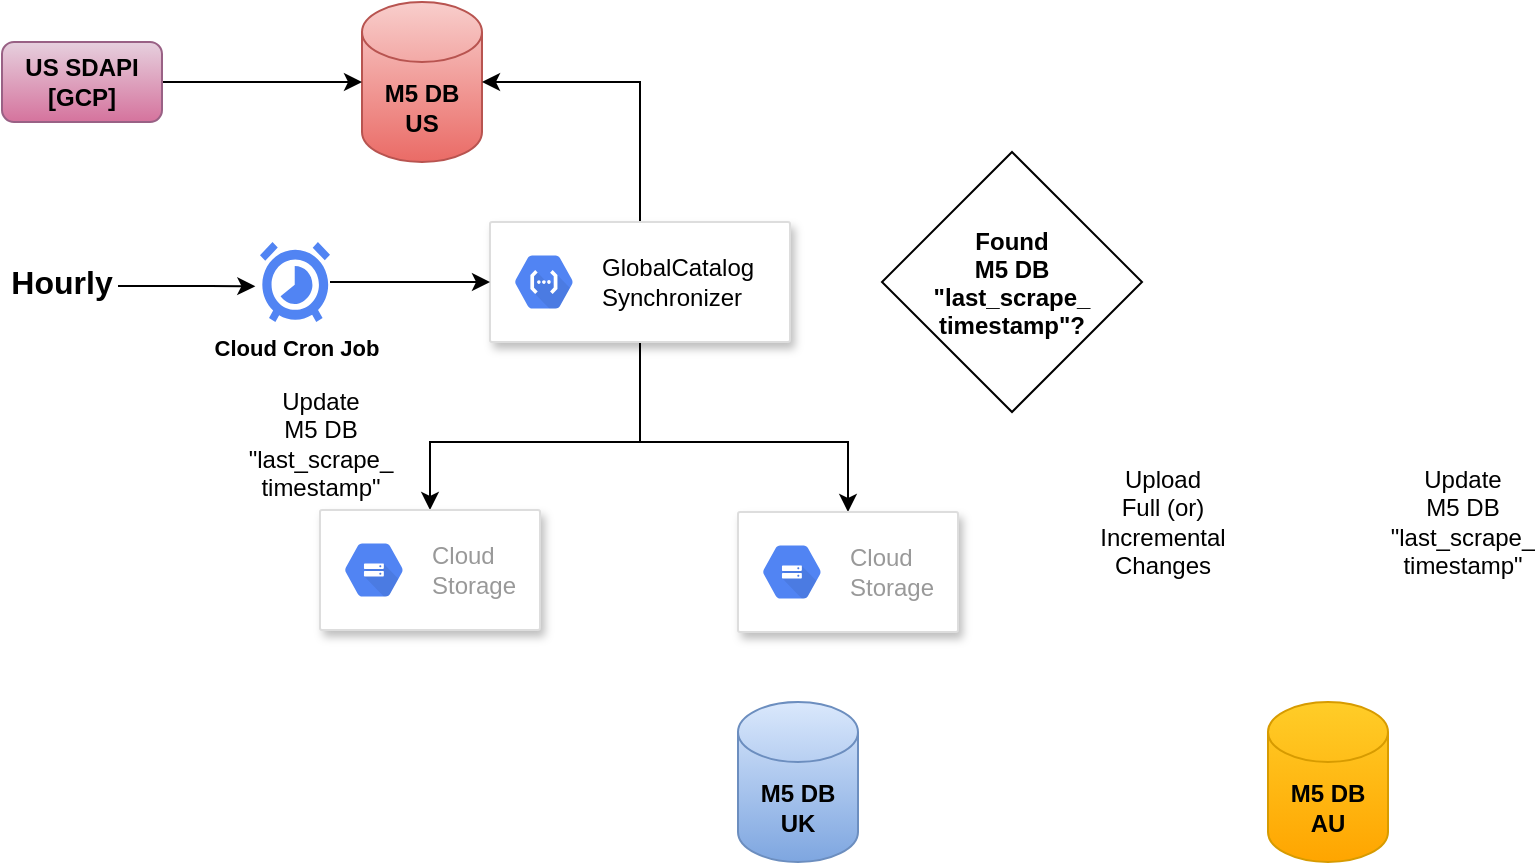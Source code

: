 <mxfile version="14.5.7" type="github">
  <diagram id="1P3oDNLEu6JYjWxT9ylu" name="Page-1">
    <mxGraphModel dx="1019" dy="519" grid="1" gridSize="10" guides="1" tooltips="1" connect="1" arrows="1" fold="1" page="1" pageScale="1" pageWidth="850" pageHeight="1100" math="0" shadow="0">
      <root>
        <mxCell id="0" />
        <mxCell id="1" parent="0" />
        <mxCell id="BaN6LKqBQSgXskJ5QQ7J-1" value="M5 DB&lt;br&gt;US" style="shape=cylinder3;whiteSpace=wrap;html=1;boundedLbl=1;backgroundOutline=1;size=15;fillColor=#f8cecc;strokeColor=#b85450;gradientColor=#ea6b66;fontStyle=1" vertex="1" parent="1">
          <mxGeometry x="230" y="70" width="60" height="80" as="geometry" />
        </mxCell>
        <mxCell id="BaN6LKqBQSgXskJ5QQ7J-2" value="M5 DB&lt;br&gt;UK" style="shape=cylinder3;whiteSpace=wrap;html=1;boundedLbl=1;backgroundOutline=1;size=15;fillColor=#dae8fc;strokeColor=#6c8ebf;gradientColor=#7ea6e0;fontStyle=1" vertex="1" parent="1">
          <mxGeometry x="418" y="420" width="60" height="80" as="geometry" />
        </mxCell>
        <mxCell id="BaN6LKqBQSgXskJ5QQ7J-3" value="M5 DB&lt;br&gt;AU" style="shape=cylinder3;whiteSpace=wrap;html=1;boundedLbl=1;backgroundOutline=1;size=15;fillColor=#ffcd28;strokeColor=#d79b00;gradientColor=#ffa500;fontStyle=1" vertex="1" parent="1">
          <mxGeometry x="683" y="420" width="60" height="80" as="geometry" />
        </mxCell>
        <mxCell id="BaN6LKqBQSgXskJ5QQ7J-9" style="edgeStyle=orthogonalEdgeStyle;rounded=0;orthogonalLoop=1;jettySize=auto;html=1;entryX=1;entryY=0.5;entryDx=0;entryDy=0;entryPerimeter=0;fontColor=#000000;" edge="1" parent="1" source="BaN6LKqBQSgXskJ5QQ7J-4" target="BaN6LKqBQSgXskJ5QQ7J-1">
          <mxGeometry relative="1" as="geometry">
            <Array as="points">
              <mxPoint x="369" y="110" />
            </Array>
          </mxGeometry>
        </mxCell>
        <mxCell id="BaN6LKqBQSgXskJ5QQ7J-18" style="edgeStyle=orthogonalEdgeStyle;rounded=0;orthogonalLoop=1;jettySize=auto;html=1;entryX=0.5;entryY=0;entryDx=0;entryDy=0;fontSize=16;fontColor=#000000;" edge="1" parent="1" target="BaN6LKqBQSgXskJ5QQ7J-16">
          <mxGeometry relative="1" as="geometry">
            <mxPoint x="369" y="255" as="sourcePoint" />
            <Array as="points">
              <mxPoint x="369" y="290" />
              <mxPoint x="264" y="290" />
            </Array>
          </mxGeometry>
        </mxCell>
        <mxCell id="BaN6LKqBQSgXskJ5QQ7J-23" value="Update&lt;br style=&quot;font-size: 12px&quot;&gt;M5 DB&lt;br&gt;&quot;last_scrape_&lt;br&gt;timestamp&quot;" style="edgeLabel;html=1;align=center;verticalAlign=middle;resizable=0;points=[];fontSize=12;fontColor=#000000;" vertex="1" connectable="0" parent="BaN6LKqBQSgXskJ5QQ7J-18">
          <mxGeometry x="0.291" y="5" relative="1" as="geometry">
            <mxPoint x="-83" y="-4" as="offset" />
          </mxGeometry>
        </mxCell>
        <mxCell id="BaN6LKqBQSgXskJ5QQ7J-24" value="Upload&lt;br&gt;Full (or)&lt;br&gt;Incremental&lt;br&gt;Changes" style="edgeLabel;html=1;align=center;verticalAlign=middle;resizable=0;points=[];fontSize=12;fontColor=#000000;" vertex="1" connectable="0" parent="BaN6LKqBQSgXskJ5QQ7J-18">
          <mxGeometry x="0.291" y="5" relative="1" as="geometry">
            <mxPoint x="338" y="35" as="offset" />
          </mxGeometry>
        </mxCell>
        <mxCell id="BaN6LKqBQSgXskJ5QQ7J-25" value="Update&lt;br style=&quot;font-size: 12px&quot;&gt;M5 DB&lt;br&gt;&quot;last_scrape_&lt;br&gt;timestamp&quot;" style="edgeLabel;html=1;align=center;verticalAlign=middle;resizable=0;points=[];fontSize=12;fontColor=#000000;" vertex="1" connectable="0" parent="BaN6LKqBQSgXskJ5QQ7J-18">
          <mxGeometry x="0.291" y="5" relative="1" as="geometry">
            <mxPoint x="488" y="35" as="offset" />
          </mxGeometry>
        </mxCell>
        <mxCell id="BaN6LKqBQSgXskJ5QQ7J-22" style="edgeStyle=orthogonalEdgeStyle;rounded=0;orthogonalLoop=1;jettySize=auto;html=1;entryX=0.5;entryY=0;entryDx=0;entryDy=0;fontSize=16;fontColor=#000000;exitX=0.5;exitY=1;exitDx=0;exitDy=0;" edge="1" parent="1" source="BaN6LKqBQSgXskJ5QQ7J-4" target="BaN6LKqBQSgXskJ5QQ7J-20">
          <mxGeometry relative="1" as="geometry">
            <mxPoint x="369" y="255" as="sourcePoint" />
            <Array as="points">
              <mxPoint x="369" y="290" />
              <mxPoint x="473" y="290" />
            </Array>
          </mxGeometry>
        </mxCell>
        <mxCell id="BaN6LKqBQSgXskJ5QQ7J-4" value="" style="strokeColor=#dddddd;shadow=1;strokeWidth=1;rounded=1;absoluteArcSize=1;arcSize=2;" vertex="1" parent="1">
          <mxGeometry x="294" y="180" width="150" height="60" as="geometry" />
        </mxCell>
        <mxCell id="BaN6LKqBQSgXskJ5QQ7J-5" value="&lt;font color=&quot;#000000&quot;&gt;GlobalCatalog&lt;br&gt;Synchronizer&lt;br&gt;&lt;/font&gt;" style="dashed=0;connectable=0;html=1;fillColor=#5184F3;strokeColor=none;shape=mxgraph.gcp2.hexIcon;prIcon=cloud_functions;part=1;labelPosition=right;verticalLabelPosition=middle;align=left;verticalAlign=middle;spacingLeft=5;fontColor=#999999;fontSize=12;" vertex="1" parent="BaN6LKqBQSgXskJ5QQ7J-4">
          <mxGeometry y="0.5" width="44" height="39" relative="1" as="geometry">
            <mxPoint x="5" y="-19.5" as="offset" />
          </mxGeometry>
        </mxCell>
        <mxCell id="BaN6LKqBQSgXskJ5QQ7J-15" style="edgeStyle=orthogonalEdgeStyle;rounded=0;orthogonalLoop=1;jettySize=auto;html=1;fontSize=16;fontColor=#000000;" edge="1" parent="1" source="BaN6LKqBQSgXskJ5QQ7J-6" target="BaN6LKqBQSgXskJ5QQ7J-4">
          <mxGeometry relative="1" as="geometry" />
        </mxCell>
        <mxCell id="BaN6LKqBQSgXskJ5QQ7J-6" value="Cloud Cron Job" style="html=1;fillColor=#5184F3;strokeColor=none;verticalAlign=top;labelPosition=center;verticalLabelPosition=bottom;align=center;fontSize=11;fontStyle=1;shape=mxgraph.gcp2.cloud_scheduler" vertex="1" parent="1">
          <mxGeometry x="179" y="190" width="35" height="40" as="geometry" />
        </mxCell>
        <mxCell id="BaN6LKqBQSgXskJ5QQ7J-8" style="edgeStyle=orthogonalEdgeStyle;rounded=0;orthogonalLoop=1;jettySize=auto;html=1;entryX=0;entryY=0.5;entryDx=0;entryDy=0;entryPerimeter=0;" edge="1" parent="1" source="BaN6LKqBQSgXskJ5QQ7J-7" target="BaN6LKqBQSgXskJ5QQ7J-1">
          <mxGeometry relative="1" as="geometry" />
        </mxCell>
        <mxCell id="BaN6LKqBQSgXskJ5QQ7J-7" value="US SDAPI&lt;br&gt;[GCP]" style="rounded=1;whiteSpace=wrap;html=1;gradientColor=#d5739d;fillColor=#e6d0de;strokeColor=#996185;fontStyle=1" vertex="1" parent="1">
          <mxGeometry x="50" y="90" width="80" height="40" as="geometry" />
        </mxCell>
        <mxCell id="BaN6LKqBQSgXskJ5QQ7J-12" style="edgeStyle=orthogonalEdgeStyle;rounded=0;orthogonalLoop=1;jettySize=auto;html=1;entryX=0.105;entryY=0.478;entryDx=0;entryDy=0;entryPerimeter=0;fontColor=#000000;" edge="1" parent="1">
          <mxGeometry relative="1" as="geometry">
            <mxPoint x="108" y="212" as="sourcePoint" />
            <mxPoint x="176.675" y="212.12" as="targetPoint" />
            <Array as="points">
              <mxPoint x="154" y="212" />
              <mxPoint x="154" y="212" />
            </Array>
          </mxGeometry>
        </mxCell>
        <mxCell id="BaN6LKqBQSgXskJ5QQ7J-11" value="Hourly" style="text;html=1;strokeColor=none;fillColor=none;align=center;verticalAlign=middle;whiteSpace=wrap;rounded=0;fontColor=#000000;fontStyle=1;fontSize=16;" vertex="1" parent="1">
          <mxGeometry x="60" y="200" width="40" height="20" as="geometry" />
        </mxCell>
        <mxCell id="BaN6LKqBQSgXskJ5QQ7J-16" value="" style="strokeColor=#dddddd;shadow=1;strokeWidth=1;rounded=1;absoluteArcSize=1;arcSize=2;fontSize=16;fontColor=#000000;" vertex="1" parent="1">
          <mxGeometry x="209" y="324" width="110" height="60" as="geometry" />
        </mxCell>
        <mxCell id="BaN6LKqBQSgXskJ5QQ7J-17" value="Cloud&#xa;Storage" style="dashed=0;connectable=0;html=1;fillColor=#5184F3;strokeColor=none;shape=mxgraph.gcp2.hexIcon;prIcon=cloud_storage;part=1;labelPosition=right;verticalLabelPosition=middle;align=left;verticalAlign=middle;spacingLeft=5;fontColor=#999999;fontSize=12;" vertex="1" parent="BaN6LKqBQSgXskJ5QQ7J-16">
          <mxGeometry y="0.5" width="44" height="39" relative="1" as="geometry">
            <mxPoint x="5" y="-19.5" as="offset" />
          </mxGeometry>
        </mxCell>
        <mxCell id="BaN6LKqBQSgXskJ5QQ7J-20" value="" style="strokeColor=#dddddd;shadow=1;strokeWidth=1;rounded=1;absoluteArcSize=1;arcSize=2;fontSize=16;fontColor=#000000;" vertex="1" parent="1">
          <mxGeometry x="418" y="325" width="110" height="60" as="geometry" />
        </mxCell>
        <mxCell id="BaN6LKqBQSgXskJ5QQ7J-21" value="Cloud&#xa;Storage" style="dashed=0;connectable=0;html=1;fillColor=#5184F3;strokeColor=none;shape=mxgraph.gcp2.hexIcon;prIcon=cloud_storage;part=1;labelPosition=right;verticalLabelPosition=middle;align=left;verticalAlign=middle;spacingLeft=5;fontColor=#999999;fontSize=12;" vertex="1" parent="BaN6LKqBQSgXskJ5QQ7J-20">
          <mxGeometry y="0.5" width="44" height="39" relative="1" as="geometry">
            <mxPoint x="5" y="-19.5" as="offset" />
          </mxGeometry>
        </mxCell>
        <mxCell id="BaN6LKqBQSgXskJ5QQ7J-30" value="Found&#xa;M5 DB&#xa;&quot;last_scrape_&#xa;timestamp&quot;?" style="rhombus;fontSize=12;fontColor=#000000;fontStyle=1" vertex="1" parent="1">
          <mxGeometry x="490" y="145" width="130" height="130" as="geometry" />
        </mxCell>
      </root>
    </mxGraphModel>
  </diagram>
</mxfile>
